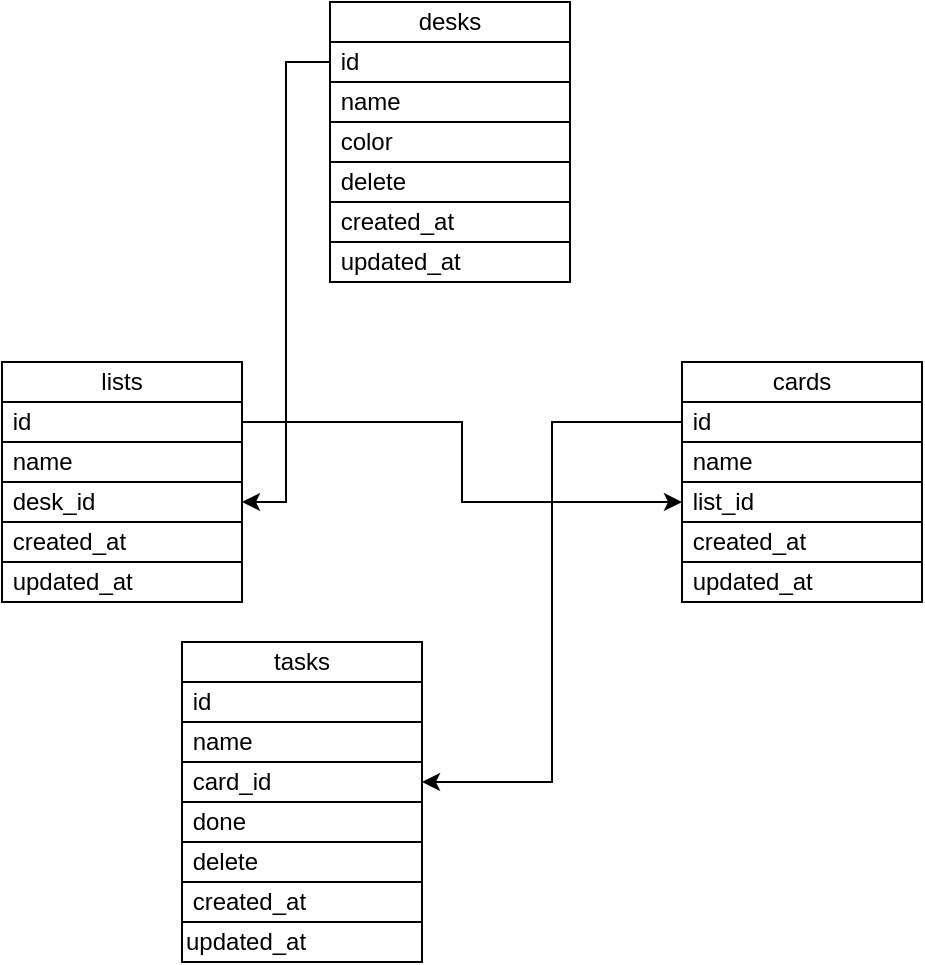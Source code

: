 <mxfile version="16.6.6" type="github">
  <diagram id="XkqLSIRjRJo9CghfOwvN" name="Page-1">
    <mxGraphModel dx="543" dy="1483" grid="1" gridSize="10" guides="1" tooltips="1" connect="1" arrows="1" fold="1" page="1" pageScale="1" pageWidth="827" pageHeight="1169" math="0" shadow="0">
      <root>
        <mxCell id="0" />
        <mxCell id="1" parent="0" />
        <mxCell id="1LB95kGKWVcy9-SdDkMr-1" value="" style="rounded=0;whiteSpace=wrap;html=1;" vertex="1" parent="1">
          <mxGeometry x="414" y="-90" width="120" height="20" as="geometry" />
        </mxCell>
        <mxCell id="1LB95kGKWVcy9-SdDkMr-2" value="" style="rounded=0;whiteSpace=wrap;html=1;" vertex="1" parent="1">
          <mxGeometry x="414" y="-70" width="120" height="20" as="geometry" />
        </mxCell>
        <mxCell id="1LB95kGKWVcy9-SdDkMr-3" value="" style="rounded=0;whiteSpace=wrap;html=1;" vertex="1" parent="1">
          <mxGeometry x="414" y="-50" width="120" height="20" as="geometry" />
        </mxCell>
        <mxCell id="1LB95kGKWVcy9-SdDkMr-4" value="" style="rounded=0;whiteSpace=wrap;html=1;" vertex="1" parent="1">
          <mxGeometry x="414" y="-30" width="120" height="20" as="geometry" />
        </mxCell>
        <mxCell id="1LB95kGKWVcy9-SdDkMr-5" value="&amp;nbsp;color" style="text;html=1;strokeColor=none;fillColor=none;align=left;verticalAlign=middle;whiteSpace=wrap;rounded=0;" vertex="1" parent="1">
          <mxGeometry x="414" y="-30" width="120" height="20" as="geometry" />
        </mxCell>
        <mxCell id="1LB95kGKWVcy9-SdDkMr-6" value="desks" style="text;html=1;strokeColor=none;fillColor=none;align=center;verticalAlign=middle;whiteSpace=wrap;rounded=0;" vertex="1" parent="1">
          <mxGeometry x="414" y="-90" width="120" height="20" as="geometry" />
        </mxCell>
        <mxCell id="1LB95kGKWVcy9-SdDkMr-65" value="" style="edgeStyle=orthogonalEdgeStyle;rounded=0;orthogonalLoop=1;jettySize=auto;html=1;entryX=1;entryY=0.5;entryDx=0;entryDy=0;" edge="1" parent="1" source="1LB95kGKWVcy9-SdDkMr-7" target="1LB95kGKWVcy9-SdDkMr-64">
          <mxGeometry relative="1" as="geometry" />
        </mxCell>
        <mxCell id="1LB95kGKWVcy9-SdDkMr-7" value="&amp;nbsp;id" style="text;html=1;strokeColor=none;fillColor=none;align=left;verticalAlign=middle;whiteSpace=wrap;rounded=0;" vertex="1" parent="1">
          <mxGeometry x="414" y="-70" width="120" height="20" as="geometry" />
        </mxCell>
        <mxCell id="1LB95kGKWVcy9-SdDkMr-8" value="&amp;nbsp;name" style="text;html=1;strokeColor=none;fillColor=none;align=left;verticalAlign=middle;whiteSpace=wrap;rounded=0;" vertex="1" parent="1">
          <mxGeometry x="414" y="-50" width="120" height="20" as="geometry" />
        </mxCell>
        <mxCell id="1LB95kGKWVcy9-SdDkMr-10" value="" style="rounded=0;whiteSpace=wrap;html=1;" vertex="1" parent="1">
          <mxGeometry x="414" y="10" width="120" height="20" as="geometry" />
        </mxCell>
        <mxCell id="1LB95kGKWVcy9-SdDkMr-11" value="&amp;nbsp;created_at" style="text;html=1;strokeColor=none;fillColor=none;align=left;verticalAlign=middle;whiteSpace=wrap;rounded=0;" vertex="1" parent="1">
          <mxGeometry x="414" y="10" width="120" height="20" as="geometry" />
        </mxCell>
        <mxCell id="1LB95kGKWVcy9-SdDkMr-12" value="" style="rounded=0;whiteSpace=wrap;html=1;" vertex="1" parent="1">
          <mxGeometry x="414" y="30" width="120" height="20" as="geometry" />
        </mxCell>
        <mxCell id="1LB95kGKWVcy9-SdDkMr-13" value="&amp;nbsp;updated_at" style="text;html=1;strokeColor=none;fillColor=none;align=left;verticalAlign=middle;whiteSpace=wrap;rounded=0;" vertex="1" parent="1">
          <mxGeometry x="414" y="30" width="120" height="20" as="geometry" />
        </mxCell>
        <mxCell id="1LB95kGKWVcy9-SdDkMr-14" value="" style="rounded=0;whiteSpace=wrap;html=1;" vertex="1" parent="1">
          <mxGeometry x="250" y="90" width="120" height="20" as="geometry" />
        </mxCell>
        <mxCell id="1LB95kGKWVcy9-SdDkMr-15" value="" style="rounded=0;whiteSpace=wrap;html=1;" vertex="1" parent="1">
          <mxGeometry x="250" y="110" width="120" height="20" as="geometry" />
        </mxCell>
        <mxCell id="1LB95kGKWVcy9-SdDkMr-16" value="" style="rounded=0;whiteSpace=wrap;html=1;" vertex="1" parent="1">
          <mxGeometry x="250" y="130" width="120" height="20" as="geometry" />
        </mxCell>
        <mxCell id="1LB95kGKWVcy9-SdDkMr-17" value="" style="rounded=0;whiteSpace=wrap;html=1;" vertex="1" parent="1">
          <mxGeometry x="250" y="150" width="120" height="20" as="geometry" />
        </mxCell>
        <mxCell id="1LB95kGKWVcy9-SdDkMr-19" value="lists" style="text;html=1;strokeColor=none;fillColor=none;align=center;verticalAlign=middle;whiteSpace=wrap;rounded=0;" vertex="1" parent="1">
          <mxGeometry x="250" y="90" width="120" height="20" as="geometry" />
        </mxCell>
        <mxCell id="1LB95kGKWVcy9-SdDkMr-66" value="" style="edgeStyle=orthogonalEdgeStyle;rounded=0;orthogonalLoop=1;jettySize=auto;html=1;entryX=0;entryY=0.5;entryDx=0;entryDy=0;" edge="1" parent="1" source="1LB95kGKWVcy9-SdDkMr-20" target="1LB95kGKWVcy9-SdDkMr-30">
          <mxGeometry relative="1" as="geometry" />
        </mxCell>
        <mxCell id="1LB95kGKWVcy9-SdDkMr-20" value="&amp;nbsp;id" style="text;html=1;strokeColor=none;fillColor=none;align=left;verticalAlign=middle;whiteSpace=wrap;rounded=0;" vertex="1" parent="1">
          <mxGeometry x="250" y="110" width="120" height="20" as="geometry" />
        </mxCell>
        <mxCell id="1LB95kGKWVcy9-SdDkMr-21" value="&amp;nbsp;name" style="text;html=1;strokeColor=none;fillColor=none;align=left;verticalAlign=middle;whiteSpace=wrap;rounded=0;" vertex="1" parent="1">
          <mxGeometry x="250" y="130" width="120" height="20" as="geometry" />
        </mxCell>
        <mxCell id="1LB95kGKWVcy9-SdDkMr-22" value="" style="rounded=0;whiteSpace=wrap;html=1;" vertex="1" parent="1">
          <mxGeometry x="250" y="170" width="120" height="20" as="geometry" />
        </mxCell>
        <mxCell id="1LB95kGKWVcy9-SdDkMr-23" value="&amp;nbsp;created_at" style="text;html=1;strokeColor=none;fillColor=none;align=left;verticalAlign=middle;whiteSpace=wrap;rounded=0;" vertex="1" parent="1">
          <mxGeometry x="250" y="170" width="120" height="20" as="geometry" />
        </mxCell>
        <mxCell id="1LB95kGKWVcy9-SdDkMr-24" value="" style="rounded=0;whiteSpace=wrap;html=1;" vertex="1" parent="1">
          <mxGeometry x="250" y="190" width="120" height="20" as="geometry" />
        </mxCell>
        <mxCell id="1LB95kGKWVcy9-SdDkMr-25" value="&amp;nbsp;updated_at" style="text;html=1;strokeColor=none;fillColor=none;align=left;verticalAlign=middle;whiteSpace=wrap;rounded=0;" vertex="1" parent="1">
          <mxGeometry x="250" y="190" width="120" height="20" as="geometry" />
        </mxCell>
        <mxCell id="1LB95kGKWVcy9-SdDkMr-26" value="" style="rounded=0;whiteSpace=wrap;html=1;" vertex="1" parent="1">
          <mxGeometry x="590" y="90" width="120" height="20" as="geometry" />
        </mxCell>
        <mxCell id="1LB95kGKWVcy9-SdDkMr-27" value="" style="rounded=0;whiteSpace=wrap;html=1;" vertex="1" parent="1">
          <mxGeometry x="590" y="110" width="120" height="20" as="geometry" />
        </mxCell>
        <mxCell id="1LB95kGKWVcy9-SdDkMr-28" value="" style="rounded=0;whiteSpace=wrap;html=1;" vertex="1" parent="1">
          <mxGeometry x="590" y="130" width="120" height="20" as="geometry" />
        </mxCell>
        <mxCell id="1LB95kGKWVcy9-SdDkMr-29" value="" style="rounded=0;whiteSpace=wrap;html=1;" vertex="1" parent="1">
          <mxGeometry x="590" y="150" width="120" height="20" as="geometry" />
        </mxCell>
        <mxCell id="1LB95kGKWVcy9-SdDkMr-30" value="&amp;nbsp;list_id" style="text;html=1;strokeColor=none;fillColor=none;align=left;verticalAlign=middle;whiteSpace=wrap;rounded=0;" vertex="1" parent="1">
          <mxGeometry x="590" y="150" width="120" height="20" as="geometry" />
        </mxCell>
        <mxCell id="1LB95kGKWVcy9-SdDkMr-31" value="cards" style="text;html=1;strokeColor=none;fillColor=none;align=center;verticalAlign=middle;whiteSpace=wrap;rounded=0;" vertex="1" parent="1">
          <mxGeometry x="590" y="90" width="120" height="20" as="geometry" />
        </mxCell>
        <mxCell id="1LB95kGKWVcy9-SdDkMr-69" value="" style="edgeStyle=orthogonalEdgeStyle;rounded=0;orthogonalLoop=1;jettySize=auto;html=1;entryX=1;entryY=0.5;entryDx=0;entryDy=0;" edge="1" parent="1" source="1LB95kGKWVcy9-SdDkMr-32" target="1LB95kGKWVcy9-SdDkMr-42">
          <mxGeometry relative="1" as="geometry" />
        </mxCell>
        <mxCell id="1LB95kGKWVcy9-SdDkMr-32" value="&amp;nbsp;id" style="text;html=1;strokeColor=none;fillColor=none;align=left;verticalAlign=middle;whiteSpace=wrap;rounded=0;" vertex="1" parent="1">
          <mxGeometry x="590" y="110" width="120" height="20" as="geometry" />
        </mxCell>
        <mxCell id="1LB95kGKWVcy9-SdDkMr-33" value="&amp;nbsp;name" style="text;html=1;strokeColor=none;fillColor=none;align=left;verticalAlign=middle;whiteSpace=wrap;rounded=0;" vertex="1" parent="1">
          <mxGeometry x="590" y="130" width="120" height="20" as="geometry" />
        </mxCell>
        <mxCell id="1LB95kGKWVcy9-SdDkMr-34" value="" style="rounded=0;whiteSpace=wrap;html=1;" vertex="1" parent="1">
          <mxGeometry x="590" y="170" width="120" height="20" as="geometry" />
        </mxCell>
        <mxCell id="1LB95kGKWVcy9-SdDkMr-35" value="&amp;nbsp;created_at" style="text;html=1;strokeColor=none;fillColor=none;align=left;verticalAlign=middle;whiteSpace=wrap;rounded=0;" vertex="1" parent="1">
          <mxGeometry x="590" y="170" width="120" height="20" as="geometry" />
        </mxCell>
        <mxCell id="1LB95kGKWVcy9-SdDkMr-36" value="" style="rounded=0;whiteSpace=wrap;html=1;" vertex="1" parent="1">
          <mxGeometry x="590" y="190" width="120" height="20" as="geometry" />
        </mxCell>
        <mxCell id="1LB95kGKWVcy9-SdDkMr-37" value="&amp;nbsp;updated_at" style="text;html=1;strokeColor=none;fillColor=none;align=left;verticalAlign=middle;whiteSpace=wrap;rounded=0;" vertex="1" parent="1">
          <mxGeometry x="590" y="190" width="120" height="20" as="geometry" />
        </mxCell>
        <mxCell id="1LB95kGKWVcy9-SdDkMr-38" value="" style="rounded=0;whiteSpace=wrap;html=1;" vertex="1" parent="1">
          <mxGeometry x="340" y="230" width="120" height="20" as="geometry" />
        </mxCell>
        <mxCell id="1LB95kGKWVcy9-SdDkMr-39" value="" style="rounded=0;whiteSpace=wrap;html=1;" vertex="1" parent="1">
          <mxGeometry x="340" y="250" width="120" height="20" as="geometry" />
        </mxCell>
        <mxCell id="1LB95kGKWVcy9-SdDkMr-40" value="" style="rounded=0;whiteSpace=wrap;html=1;" vertex="1" parent="1">
          <mxGeometry x="340" y="270" width="120" height="20" as="geometry" />
        </mxCell>
        <mxCell id="1LB95kGKWVcy9-SdDkMr-41" value="" style="rounded=0;whiteSpace=wrap;html=1;" vertex="1" parent="1">
          <mxGeometry x="340" y="290" width="120" height="20" as="geometry" />
        </mxCell>
        <mxCell id="1LB95kGKWVcy9-SdDkMr-42" value="&amp;nbsp;card_id" style="text;html=1;strokeColor=none;fillColor=none;align=left;verticalAlign=middle;whiteSpace=wrap;rounded=0;" vertex="1" parent="1">
          <mxGeometry x="340" y="290" width="120" height="20" as="geometry" />
        </mxCell>
        <mxCell id="1LB95kGKWVcy9-SdDkMr-43" value="tasks" style="text;html=1;strokeColor=none;fillColor=none;align=center;verticalAlign=middle;whiteSpace=wrap;rounded=0;" vertex="1" parent="1">
          <mxGeometry x="340" y="230" width="120" height="20" as="geometry" />
        </mxCell>
        <mxCell id="1LB95kGKWVcy9-SdDkMr-44" value="&amp;nbsp;id" style="text;html=1;strokeColor=none;fillColor=none;align=left;verticalAlign=middle;whiteSpace=wrap;rounded=0;" vertex="1" parent="1">
          <mxGeometry x="340" y="250" width="120" height="20" as="geometry" />
        </mxCell>
        <mxCell id="1LB95kGKWVcy9-SdDkMr-45" value="&amp;nbsp;name" style="text;html=1;strokeColor=none;fillColor=none;align=left;verticalAlign=middle;whiteSpace=wrap;rounded=0;" vertex="1" parent="1">
          <mxGeometry x="340" y="270" width="120" height="20" as="geometry" />
        </mxCell>
        <mxCell id="1LB95kGKWVcy9-SdDkMr-46" value="" style="rounded=0;whiteSpace=wrap;html=1;" vertex="1" parent="1">
          <mxGeometry x="340" y="370" width="120" height="20" as="geometry" />
        </mxCell>
        <mxCell id="1LB95kGKWVcy9-SdDkMr-48" value="" style="rounded=0;whiteSpace=wrap;html=1;" vertex="1" parent="1">
          <mxGeometry x="340" y="330" width="120" height="20" as="geometry" />
        </mxCell>
        <mxCell id="1LB95kGKWVcy9-SdDkMr-49" value="&amp;nbsp;delete" style="text;html=1;strokeColor=none;fillColor=none;align=left;verticalAlign=middle;whiteSpace=wrap;rounded=0;" vertex="1" parent="1">
          <mxGeometry x="340" y="330" width="120" height="20" as="geometry" />
        </mxCell>
        <mxCell id="1LB95kGKWVcy9-SdDkMr-50" value="" style="rounded=0;whiteSpace=wrap;html=1;" vertex="1" parent="1">
          <mxGeometry x="340" y="310" width="120" height="20" as="geometry" />
        </mxCell>
        <mxCell id="1LB95kGKWVcy9-SdDkMr-51" value="&amp;nbsp;done" style="text;html=1;strokeColor=none;fillColor=none;align=left;verticalAlign=middle;whiteSpace=wrap;rounded=0;" vertex="1" parent="1">
          <mxGeometry x="340" y="310" width="120" height="20" as="geometry" />
        </mxCell>
        <mxCell id="1LB95kGKWVcy9-SdDkMr-52" value="updated_at" style="text;html=1;strokeColor=none;fillColor=none;align=left;verticalAlign=middle;whiteSpace=wrap;rounded=0;" vertex="1" parent="1">
          <mxGeometry x="340" y="370" width="120" height="20" as="geometry" />
        </mxCell>
        <mxCell id="1LB95kGKWVcy9-SdDkMr-53" value="" style="rounded=0;whiteSpace=wrap;html=1;" vertex="1" parent="1">
          <mxGeometry x="340" y="350" width="120" height="20" as="geometry" />
        </mxCell>
        <mxCell id="1LB95kGKWVcy9-SdDkMr-47" value="&amp;nbsp;created_at" style="text;html=1;strokeColor=none;fillColor=none;align=left;verticalAlign=middle;whiteSpace=wrap;rounded=0;" vertex="1" parent="1">
          <mxGeometry x="340" y="350" width="120" height="20" as="geometry" />
        </mxCell>
        <mxCell id="1LB95kGKWVcy9-SdDkMr-55" value="" style="rounded=0;whiteSpace=wrap;html=1;" vertex="1" parent="1">
          <mxGeometry x="414" y="-10" width="120" height="20" as="geometry" />
        </mxCell>
        <mxCell id="1LB95kGKWVcy9-SdDkMr-56" value="&amp;nbsp;delete" style="text;html=1;strokeColor=none;fillColor=none;align=left;verticalAlign=middle;whiteSpace=wrap;rounded=0;" vertex="1" parent="1">
          <mxGeometry x="414" y="-10" width="120" height="20" as="geometry" />
        </mxCell>
        <mxCell id="1LB95kGKWVcy9-SdDkMr-64" value="&amp;nbsp;desk_id" style="text;html=1;strokeColor=none;fillColor=none;align=left;verticalAlign=middle;whiteSpace=wrap;rounded=0;" vertex="1" parent="1">
          <mxGeometry x="250" y="150" width="120" height="20" as="geometry" />
        </mxCell>
      </root>
    </mxGraphModel>
  </diagram>
</mxfile>
